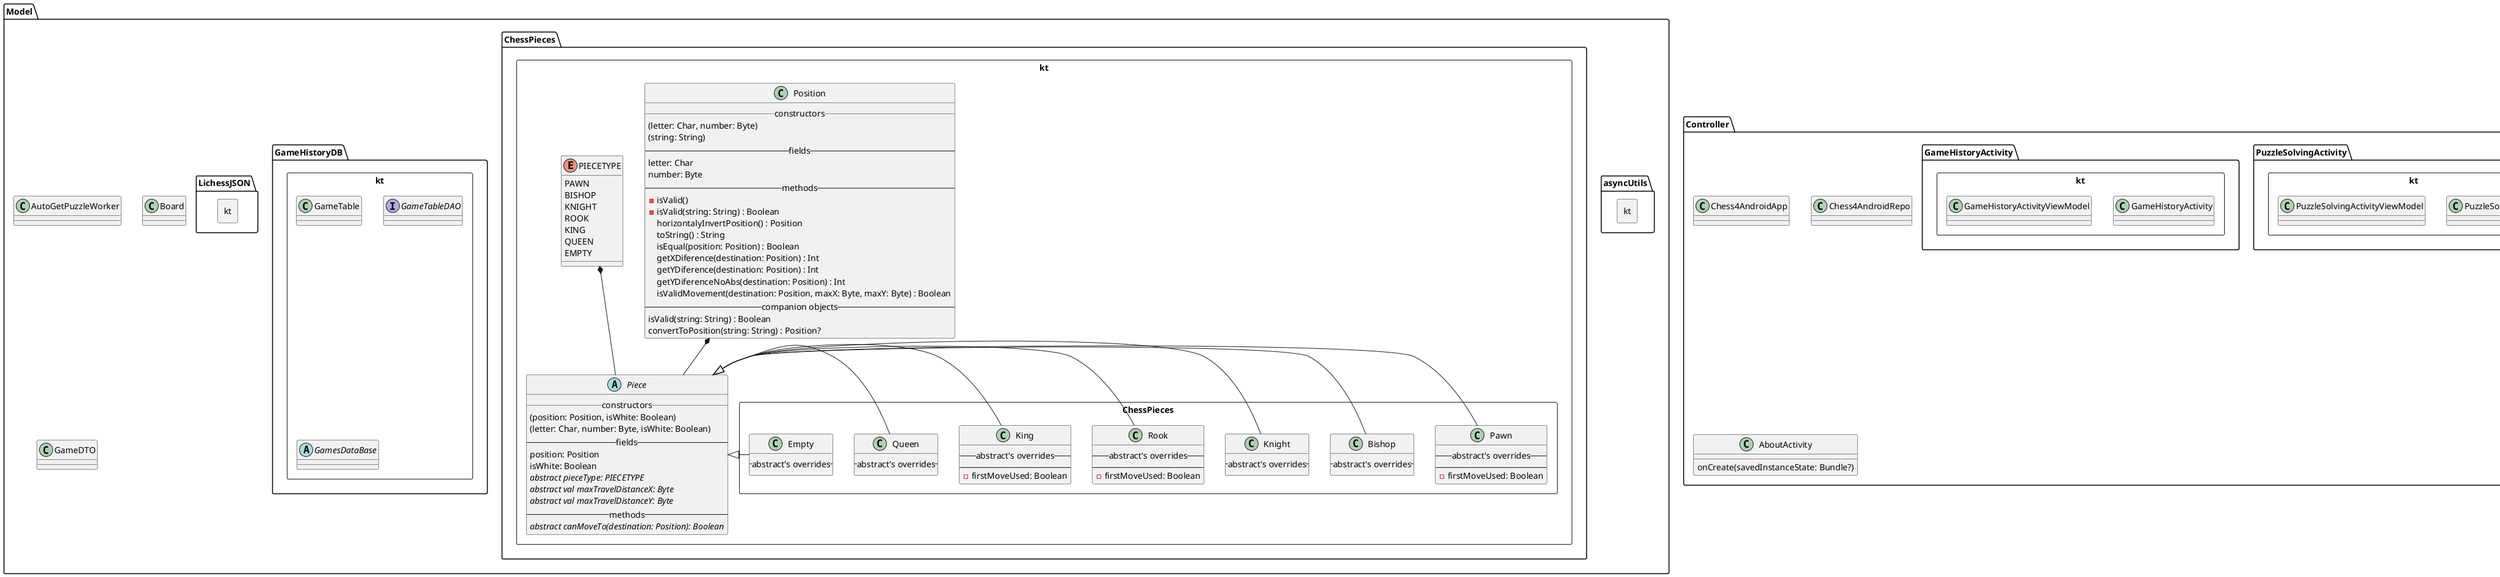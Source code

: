 @startuml
note "Only fields with val, will have 'val' before it, the others are all var\nAnd methods with no indicated visibility are public " as N1

' -----CONTROLLER-----
package Controller <<Folder>> {

	class Chess4AndroidApp{
	  
	}

	class Chess4AndroidRepo {
	  
	}

	package MainActivity.kt <<Rectangle>> {
		class MainActivity {
		}
		
		class MainActivityViewModel {
		}
	}

	package PuzzleSolvingActivity.kt <<Rectangle>> {
		class PuzzleSolvingActivity {
		}
		
		class PuzzleSolvingActivityViewModel {
		}
	}

	package GameHistoryActivity.kt <<Rectangle>> {
		class GameHistoryActivity {
		}
		
		class GameHistoryActivityViewModel {
		}
	}

	class AboutActivity {
	  onCreate(savedInstanceState: Bundle?)
	}

}





' -----MODEL----------
package Model <<Folder>> {

	package asyncUtils.kt <<Rectangle>> {
	  
	}

	class AutoGetPuzzleWorker {
	  
	}

	class Board {
	  
	}

	package ChessPieces.kt <<Rectangle>> {
		class Position {
			__ constructors __
			(letter: Char, number: Byte)
			(string: String)
			-- fields --
			letter: Char
			number: Byte
			-- methods --
			-isValid()
			-isValid(string: String) : Boolean
			horizontalyInvertPosition() : Position
			toString() : String
			isEqual(position: Position) : Boolean
			getXDiference(destination: Position) : Int 
			getYDiference(destination: Position) : Int 
			getYDiferenceNoAbs(destination: Position) : Int
			isValidMovement(destination: Position, maxX: Byte, maxY: Byte) : Boolean
			-- companion objects --
			isValid(string: String) : Boolean
			convertToPosition(string: String) : Position?
		}
		
		abstract class Piece {
			__ constructors __
			(position: Position, isWhite: Boolean)
			(letter: Char, number: Byte, isWhite: Boolean)
			-- fields --
			position: Position
			isWhite: Boolean
			{abstract} abstract pieceType: PIECETYPE
			{abstract} abstract val maxTravelDistanceX: Byte
			{abstract} abstract val maxTravelDistanceY: Byte
			-- methods --
			{abstract} abstract canMoveTo(destination: Position): Boolean
		}
		
		package ChessPieces <<Rectangle>> {
			class Pawn {
				-- abstract's overrides  --
				--
				-firstMoveUsed: Boolean
			}
			class Bishop {
				-- abstract's overrides  --
			}
			class Knight {
				-- abstract's overrides  --
			}
			class Rook {
				-- abstract's overrides  --
				--
				-firstMoveUsed: Boolean
			}
			class King {
				-- abstract's overrides  --
				--
				-firstMoveUsed: Boolean
			}
			class Queen {
				-- abstract's overrides  --
			}
			class Empty {
				-- abstract's overrides  --
			}
		}
		
		enum PIECETYPE {
			PAWN
			BISHOP
			KNIGHT
			ROOK
			KING
			QUEEN
			EMPTY
		}


		Piece <|- Pawn
		Piece <|- Bishop
		Piece <|- Knight
		Piece <|- Rook
		Piece <|- King
		Piece <|- Queen
		Piece <|- Empty

		Position *-- Piece
		PIECETYPE *-- Piece
		
	}

	class GameDTO {
	  
	}

	package GameHistoryDB.kt <<Rectangle>> {
		class GameTable {
		
		}
		 
		interface GameTableDAO {
		
		}
		 
		abstract class GamesDataBase {
		
		}
	}


	package LichessJSON.kt <<Rectangle>> {


	}

}






' -----VIEWS-----
package Views <<Folder>> {

	class BoardView {
	  
	}

	package GameHistoryViewAdapter.kt <<Folder>> {
		class GameHistoryViewAdapter {
		}
		class HistoryItemViewHolder {
		}
	}

	class Tile {
	  
	}

}
@enduml